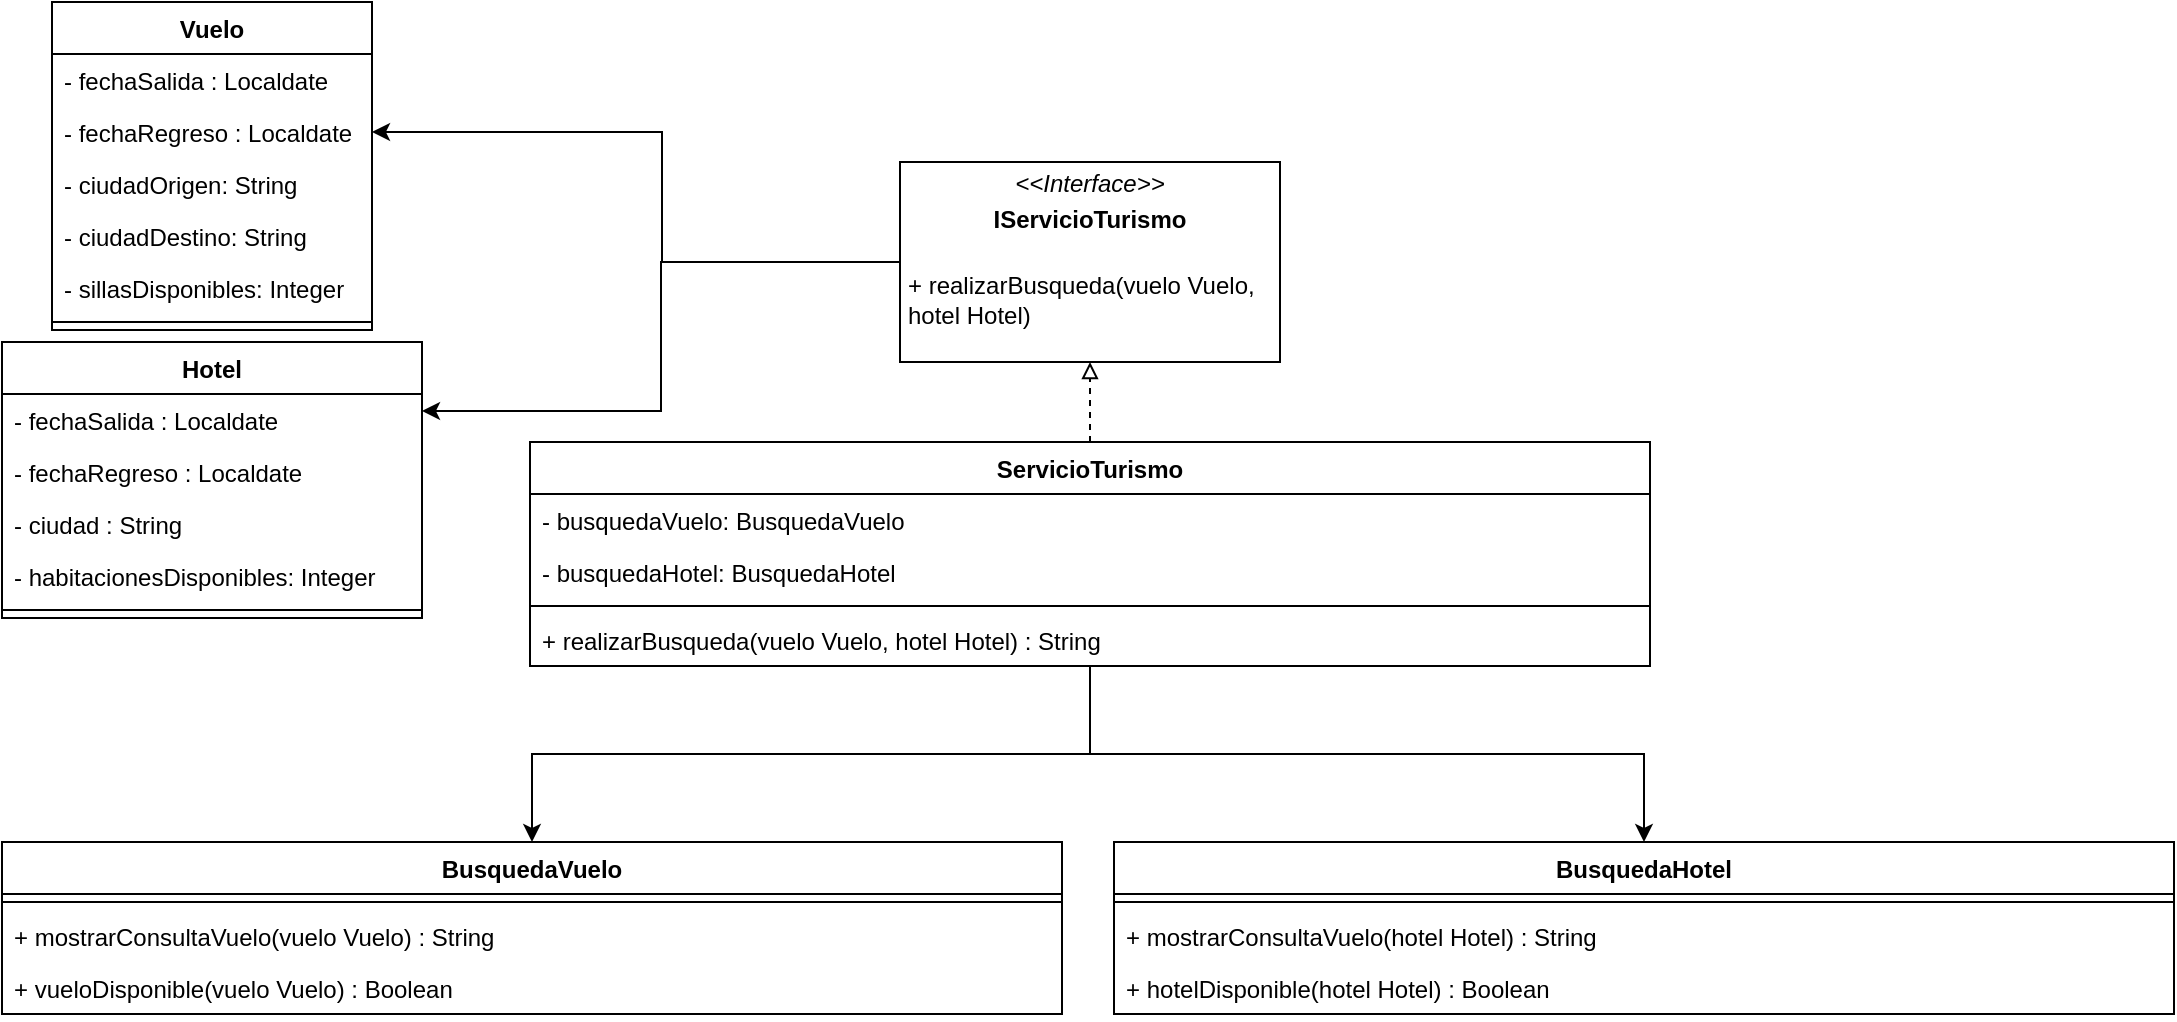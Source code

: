 <mxfile version="18.1.1" type="device"><diagram id="C5RBs43oDa-KdzZeNtuy" name="Page-1"><mxGraphModel dx="1865" dy="539" grid="1" gridSize="10" guides="1" tooltips="1" connect="1" arrows="1" fold="1" page="1" pageScale="1" pageWidth="827" pageHeight="1169" math="0" shadow="0"><root><mxCell id="WIyWlLk6GJQsqaUBKTNV-0"/><mxCell id="WIyWlLk6GJQsqaUBKTNV-1" parent="WIyWlLk6GJQsqaUBKTNV-0"/><mxCell id="SJk-54GA8QGoRD5yeCb5-17" style="edgeStyle=orthogonalEdgeStyle;rounded=0;orthogonalLoop=1;jettySize=auto;html=1;entryX=1;entryY=0.5;entryDx=0;entryDy=0;endArrow=classic;endFill=1;" edge="1" parent="WIyWlLk6GJQsqaUBKTNV-1" source="sSgR3VyoIIG1yj-Hab1Q-0" target="SJk-54GA8QGoRD5yeCb5-9"><mxGeometry relative="1" as="geometry"><Array as="points"><mxPoint x="200" y="150"/><mxPoint x="200" y="85"/></Array></mxGeometry></mxCell><mxCell id="SJk-54GA8QGoRD5yeCb5-18" style="edgeStyle=orthogonalEdgeStyle;rounded=0;orthogonalLoop=1;jettySize=auto;html=1;entryX=1;entryY=0.25;entryDx=0;entryDy=0;startArrow=none;startFill=0;endArrow=classic;endFill=1;" edge="1" parent="WIyWlLk6GJQsqaUBKTNV-1" source="sSgR3VyoIIG1yj-Hab1Q-0" target="SJk-54GA8QGoRD5yeCb5-4"><mxGeometry relative="1" as="geometry"/></mxCell><mxCell id="sSgR3VyoIIG1yj-Hab1Q-0" value="&lt;p style=&quot;margin:0px;margin-top:4px;text-align:center;&quot;&gt;&lt;i&gt;&amp;lt;&amp;lt;Interface&amp;gt;&amp;gt;&lt;/i&gt;&lt;br&gt;&lt;/p&gt;&lt;p style=&quot;margin:0px;margin-top:4px;text-align:center;&quot;&gt;&lt;b style=&quot;&quot;&gt;IServicioTurismo&lt;/b&gt;&lt;/p&gt;&lt;p style=&quot;margin:0px;margin-top:4px;text-align:center;&quot;&gt;&lt;b style=&quot;&quot;&gt;&lt;br&gt;&lt;/b&gt;&lt;/p&gt;&lt;p style=&quot;margin:0px;margin-left:4px;&quot;&gt;&lt;span style=&quot;background-color: initial;&quot;&gt;+ realizarBusqueda(vuelo Vuelo,&amp;nbsp;&lt;/span&gt;&lt;/p&gt;&lt;p style=&quot;margin:0px;margin-left:4px;&quot;&gt;&lt;span style=&quot;background-color: initial;&quot;&gt;hotel Hotel&lt;/span&gt;&lt;span style=&quot;background-color: initial;&quot;&gt;)&lt;/span&gt;&lt;/p&gt;&lt;p style=&quot;margin:0px;margin-left:4px;&quot;&gt;&lt;br&gt;&lt;/p&gt;" style="verticalAlign=top;align=left;overflow=fill;fontSize=12;fontFamily=Helvetica;html=1;" parent="WIyWlLk6GJQsqaUBKTNV-1" vertex="1"><mxGeometry x="319" y="100" width="190" height="100" as="geometry"/></mxCell><mxCell id="sSgR3VyoIIG1yj-Hab1Q-7" style="edgeStyle=orthogonalEdgeStyle;rounded=0;orthogonalLoop=1;jettySize=auto;html=1;entryX=0.5;entryY=1;entryDx=0;entryDy=0;dashed=1;endArrow=block;endFill=0;" parent="WIyWlLk6GJQsqaUBKTNV-1" source="sSgR3VyoIIG1yj-Hab1Q-1" target="sSgR3VyoIIG1yj-Hab1Q-0" edge="1"><mxGeometry relative="1" as="geometry"/></mxCell><mxCell id="sSgR3VyoIIG1yj-Hab1Q-25" style="edgeStyle=orthogonalEdgeStyle;rounded=0;orthogonalLoop=1;jettySize=auto;html=1;entryX=0.5;entryY=0;entryDx=0;entryDy=0;endArrow=classic;endFill=1;" parent="WIyWlLk6GJQsqaUBKTNV-1" source="sSgR3VyoIIG1yj-Hab1Q-1" target="sSgR3VyoIIG1yj-Hab1Q-16" edge="1"><mxGeometry relative="1" as="geometry"/></mxCell><mxCell id="sSgR3VyoIIG1yj-Hab1Q-27" style="edgeStyle=orthogonalEdgeStyle;rounded=0;orthogonalLoop=1;jettySize=auto;html=1;endArrow=classic;endFill=1;" parent="WIyWlLk6GJQsqaUBKTNV-1" source="sSgR3VyoIIG1yj-Hab1Q-1" target="sSgR3VyoIIG1yj-Hab1Q-8" edge="1"><mxGeometry relative="1" as="geometry"/></mxCell><mxCell id="sSgR3VyoIIG1yj-Hab1Q-1" value="ServicioTurismo" style="swimlane;fontStyle=1;align=center;verticalAlign=top;childLayout=stackLayout;horizontal=1;startSize=26;horizontalStack=0;resizeParent=1;resizeParentMax=0;resizeLast=0;collapsible=1;marginBottom=0;" parent="WIyWlLk6GJQsqaUBKTNV-1" vertex="1"><mxGeometry x="134" y="240" width="560" height="112" as="geometry"/></mxCell><mxCell id="sSgR3VyoIIG1yj-Hab1Q-5" value="- busquedaVuelo: BusquedaVuelo" style="text;strokeColor=none;fillColor=none;align=left;verticalAlign=top;spacingLeft=4;spacingRight=4;overflow=hidden;rotatable=0;points=[[0,0.5],[1,0.5]];portConstraint=eastwest;" parent="sSgR3VyoIIG1yj-Hab1Q-1" vertex="1"><mxGeometry y="26" width="560" height="26" as="geometry"/></mxCell><mxCell id="sSgR3VyoIIG1yj-Hab1Q-6" value="- busquedaHotel: BusquedaHotel" style="text;strokeColor=none;fillColor=none;align=left;verticalAlign=top;spacingLeft=4;spacingRight=4;overflow=hidden;rotatable=0;points=[[0,0.5],[1,0.5]];portConstraint=eastwest;" parent="sSgR3VyoIIG1yj-Hab1Q-1" vertex="1"><mxGeometry y="52" width="560" height="26" as="geometry"/></mxCell><mxCell id="sSgR3VyoIIG1yj-Hab1Q-3" value="" style="line;strokeWidth=1;fillColor=none;align=left;verticalAlign=middle;spacingTop=-1;spacingLeft=3;spacingRight=3;rotatable=0;labelPosition=right;points=[];portConstraint=eastwest;" parent="sSgR3VyoIIG1yj-Hab1Q-1" vertex="1"><mxGeometry y="78" width="560" height="8" as="geometry"/></mxCell><mxCell id="sSgR3VyoIIG1yj-Hab1Q-4" value="+ realizarBusqueda(vuelo Vuelo, hotel Hotel) : String" style="text;strokeColor=none;fillColor=none;align=left;verticalAlign=top;spacingLeft=4;spacingRight=4;overflow=hidden;rotatable=0;points=[[0,0.5],[1,0.5]];portConstraint=eastwest;" parent="sSgR3VyoIIG1yj-Hab1Q-1" vertex="1"><mxGeometry y="86" width="560" height="26" as="geometry"/></mxCell><mxCell id="sSgR3VyoIIG1yj-Hab1Q-8" value="BusquedaVuelo" style="swimlane;fontStyle=1;align=center;verticalAlign=top;childLayout=stackLayout;horizontal=1;startSize=26;horizontalStack=0;resizeParent=1;resizeParentMax=0;resizeLast=0;collapsible=1;marginBottom=0;" parent="WIyWlLk6GJQsqaUBKTNV-1" vertex="1"><mxGeometry x="-130" y="440" width="530" height="86" as="geometry"/></mxCell><mxCell id="sSgR3VyoIIG1yj-Hab1Q-10" value="" style="line;strokeWidth=1;fillColor=none;align=left;verticalAlign=middle;spacingTop=-1;spacingLeft=3;spacingRight=3;rotatable=0;labelPosition=right;points=[];portConstraint=eastwest;" parent="sSgR3VyoIIG1yj-Hab1Q-8" vertex="1"><mxGeometry y="26" width="530" height="8" as="geometry"/></mxCell><mxCell id="SJk-54GA8QGoRD5yeCb5-24" value="+ mostrarConsultaVuelo(vuelo Vuelo) : String" style="text;strokeColor=none;fillColor=none;align=left;verticalAlign=top;spacingLeft=4;spacingRight=4;overflow=hidden;rotatable=0;points=[[0,0.5],[1,0.5]];portConstraint=eastwest;" vertex="1" parent="sSgR3VyoIIG1yj-Hab1Q-8"><mxGeometry y="34" width="530" height="26" as="geometry"/></mxCell><mxCell id="sSgR3VyoIIG1yj-Hab1Q-11" value="+ vueloDisponible(vuelo Vuelo) : Boolean" style="text;strokeColor=none;fillColor=none;align=left;verticalAlign=top;spacingLeft=4;spacingRight=4;overflow=hidden;rotatable=0;points=[[0,0.5],[1,0.5]];portConstraint=eastwest;" parent="sSgR3VyoIIG1yj-Hab1Q-8" vertex="1"><mxGeometry y="60" width="530" height="26" as="geometry"/></mxCell><mxCell id="sSgR3VyoIIG1yj-Hab1Q-16" value="BusquedaHotel" style="swimlane;fontStyle=1;align=center;verticalAlign=top;childLayout=stackLayout;horizontal=1;startSize=26;horizontalStack=0;resizeParent=1;resizeParentMax=0;resizeLast=0;collapsible=1;marginBottom=0;" parent="WIyWlLk6GJQsqaUBKTNV-1" vertex="1"><mxGeometry x="426" y="440" width="530" height="86" as="geometry"/></mxCell><mxCell id="sSgR3VyoIIG1yj-Hab1Q-18" value="" style="line;strokeWidth=1;fillColor=none;align=left;verticalAlign=middle;spacingTop=-1;spacingLeft=3;spacingRight=3;rotatable=0;labelPosition=right;points=[];portConstraint=eastwest;" parent="sSgR3VyoIIG1yj-Hab1Q-16" vertex="1"><mxGeometry y="26" width="530" height="8" as="geometry"/></mxCell><mxCell id="SJk-54GA8QGoRD5yeCb5-13" value="+ mostrarConsultaVuelo(hotel Hotel) : String" style="text;strokeColor=none;fillColor=none;align=left;verticalAlign=top;spacingLeft=4;spacingRight=4;overflow=hidden;rotatable=0;points=[[0,0.5],[1,0.5]];portConstraint=eastwest;" vertex="1" parent="sSgR3VyoIIG1yj-Hab1Q-16"><mxGeometry y="34" width="530" height="26" as="geometry"/></mxCell><mxCell id="SJk-54GA8QGoRD5yeCb5-28" value="+ hotelDisponible(hotel Hotel) : Boolean" style="text;strokeColor=none;fillColor=none;align=left;verticalAlign=top;spacingLeft=4;spacingRight=4;overflow=hidden;rotatable=0;points=[[0,0.5],[1,0.5]];portConstraint=eastwest;" vertex="1" parent="sSgR3VyoIIG1yj-Hab1Q-16"><mxGeometry y="60" width="530" height="26" as="geometry"/></mxCell><mxCell id="SJk-54GA8QGoRD5yeCb5-0" value="Vuelo" style="swimlane;fontStyle=1;align=center;verticalAlign=top;childLayout=stackLayout;horizontal=1;startSize=26;horizontalStack=0;resizeParent=1;resizeParentMax=0;resizeLast=0;collapsible=1;marginBottom=0;" vertex="1" parent="WIyWlLk6GJQsqaUBKTNV-1"><mxGeometry x="-105" y="20" width="160" height="164" as="geometry"/></mxCell><mxCell id="SJk-54GA8QGoRD5yeCb5-8" value="- fechaSalida : Localdate" style="text;strokeColor=none;fillColor=none;align=left;verticalAlign=top;spacingLeft=4;spacingRight=4;overflow=hidden;rotatable=0;points=[[0,0.5],[1,0.5]];portConstraint=eastwest;" vertex="1" parent="SJk-54GA8QGoRD5yeCb5-0"><mxGeometry y="26" width="160" height="26" as="geometry"/></mxCell><mxCell id="SJk-54GA8QGoRD5yeCb5-9" value="- fechaRegreso : Localdate" style="text;strokeColor=none;fillColor=none;align=left;verticalAlign=top;spacingLeft=4;spacingRight=4;overflow=hidden;rotatable=0;points=[[0,0.5],[1,0.5]];portConstraint=eastwest;" vertex="1" parent="SJk-54GA8QGoRD5yeCb5-0"><mxGeometry y="52" width="160" height="26" as="geometry"/></mxCell><mxCell id="SJk-54GA8QGoRD5yeCb5-10" value="- ciudadOrigen: String" style="text;strokeColor=none;fillColor=none;align=left;verticalAlign=top;spacingLeft=4;spacingRight=4;overflow=hidden;rotatable=0;points=[[0,0.5],[1,0.5]];portConstraint=eastwest;" vertex="1" parent="SJk-54GA8QGoRD5yeCb5-0"><mxGeometry y="78" width="160" height="26" as="geometry"/></mxCell><mxCell id="SJk-54GA8QGoRD5yeCb5-29" value="- ciudadDestino: String" style="text;strokeColor=none;fillColor=none;align=left;verticalAlign=top;spacingLeft=4;spacingRight=4;overflow=hidden;rotatable=0;points=[[0,0.5],[1,0.5]];portConstraint=eastwest;" vertex="1" parent="SJk-54GA8QGoRD5yeCb5-0"><mxGeometry y="104" width="160" height="26" as="geometry"/></mxCell><mxCell id="SJk-54GA8QGoRD5yeCb5-1" value="- sillasDisponibles: Integer" style="text;strokeColor=none;fillColor=none;align=left;verticalAlign=top;spacingLeft=4;spacingRight=4;overflow=hidden;rotatable=0;points=[[0,0.5],[1,0.5]];portConstraint=eastwest;" vertex="1" parent="SJk-54GA8QGoRD5yeCb5-0"><mxGeometry y="130" width="160" height="26" as="geometry"/></mxCell><mxCell id="SJk-54GA8QGoRD5yeCb5-2" value="" style="line;strokeWidth=1;fillColor=none;align=left;verticalAlign=middle;spacingTop=-1;spacingLeft=3;spacingRight=3;rotatable=0;labelPosition=right;points=[];portConstraint=eastwest;" vertex="1" parent="SJk-54GA8QGoRD5yeCb5-0"><mxGeometry y="156" width="160" height="8" as="geometry"/></mxCell><mxCell id="SJk-54GA8QGoRD5yeCb5-4" value="Hotel" style="swimlane;fontStyle=1;align=center;verticalAlign=top;childLayout=stackLayout;horizontal=1;startSize=26;horizontalStack=0;resizeParent=1;resizeParentMax=0;resizeLast=0;collapsible=1;marginBottom=0;" vertex="1" parent="WIyWlLk6GJQsqaUBKTNV-1"><mxGeometry x="-130" y="190" width="210" height="138" as="geometry"/></mxCell><mxCell id="SJk-54GA8QGoRD5yeCb5-25" value="- fechaSalida : Localdate" style="text;strokeColor=none;fillColor=none;align=left;verticalAlign=top;spacingLeft=4;spacingRight=4;overflow=hidden;rotatable=0;points=[[0,0.5],[1,0.5]];portConstraint=eastwest;" vertex="1" parent="SJk-54GA8QGoRD5yeCb5-4"><mxGeometry y="26" width="210" height="26" as="geometry"/></mxCell><mxCell id="SJk-54GA8QGoRD5yeCb5-26" value="- fechaRegreso : Localdate" style="text;strokeColor=none;fillColor=none;align=left;verticalAlign=top;spacingLeft=4;spacingRight=4;overflow=hidden;rotatable=0;points=[[0,0.5],[1,0.5]];portConstraint=eastwest;" vertex="1" parent="SJk-54GA8QGoRD5yeCb5-4"><mxGeometry y="52" width="210" height="26" as="geometry"/></mxCell><mxCell id="SJk-54GA8QGoRD5yeCb5-30" value="- ciudad : String" style="text;strokeColor=none;fillColor=none;align=left;verticalAlign=top;spacingLeft=4;spacingRight=4;overflow=hidden;rotatable=0;points=[[0,0.5],[1,0.5]];portConstraint=eastwest;" vertex="1" parent="SJk-54GA8QGoRD5yeCb5-4"><mxGeometry y="78" width="210" height="26" as="geometry"/></mxCell><mxCell id="SJk-54GA8QGoRD5yeCb5-27" value="- habitacionesDisponibles: Integer" style="text;strokeColor=none;fillColor=none;align=left;verticalAlign=top;spacingLeft=4;spacingRight=4;overflow=hidden;rotatable=0;points=[[0,0.5],[1,0.5]];portConstraint=eastwest;" vertex="1" parent="SJk-54GA8QGoRD5yeCb5-4"><mxGeometry y="104" width="210" height="26" as="geometry"/></mxCell><mxCell id="SJk-54GA8QGoRD5yeCb5-6" value="" style="line;strokeWidth=1;fillColor=none;align=left;verticalAlign=middle;spacingTop=-1;spacingLeft=3;spacingRight=3;rotatable=0;labelPosition=right;points=[];portConstraint=eastwest;" vertex="1" parent="SJk-54GA8QGoRD5yeCb5-4"><mxGeometry y="130" width="210" height="8" as="geometry"/></mxCell></root></mxGraphModel></diagram></mxfile>